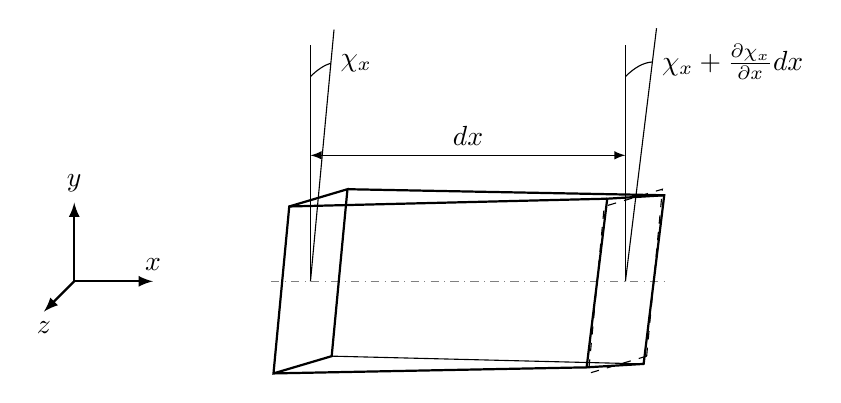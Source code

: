 ﻿\begin{tikzpicture}[>=latex,scale=2,thick]
\draw[help lines, dashdotted] (-0.25,0,0) -- (2.25,0,0);
\draw[thin] (0,-0.61,-0.35) -- (2,-0.64,-0.3);
\draw (0,-0.61,-0.35) -- (0,-0.35,0.61) -- (0,0.61,0.35) -- (0,0.35,-0.61)-- cycle;
\draw[thin,dashed] (2,-0.61,-0.35) -- (2,-0.35,0.61) -- (2,0.61,0.35) -- (2,0.35,-0.61)-- cycle;
\draw (2,-0.64,-0.30) -- (2,-0.30,0.64) -- (2,0.64,0.3) -- (2,0.3,-0.64)-- cycle;
\draw (0,-0.35,0.61) -- (2,-0.3,0.64);
\draw (0,0.61,0.35) -- (2,0.64,0.3);
\draw (0,0.35,-0.61) -- (2,0.3,-0.64);
\begin{scope}[thin,rotate around y = -90]
\draw[] (0,0,0) -- (xyz polar cs:angle=90,radius=1.5);
\draw[] (0,0,0) -- (xyz polar cs:angle=105,radius=1.5);
\draw[] (xyz polar cs:angle=90,radius=1.3) arc (90:105:1.3) node [right]{$\chi_x$};

\draw[xshift=2cm] (0,0,0) -- (xyz polar cs:angle=90,radius=1.5);
\draw[xshift=2cm] (0,0,0) -- (xyz polar cs:angle=110,radius=1.5);
\draw[xshift=2cm] (xyz polar cs:angle=90,radius=1.3) arc (90:110:1.3) node [right]{$\chi_x+\frac{\partial\chi_x}{\partial x} dx$};
\end{scope}
\begin{scope}[->,scale=0.5,xshift=-1cm]
\draw (-2,0,0) -- +(1,0,0) node[above] {$x$};
\draw (-2,0,0) -- +(0,1,0) node[above] {$y$};
\draw (-2,0,0) -- +(0,0,1) node[below] {$z$};
\end{scope}
\draw[thin,<->] (0,0.8,0) -- +(2,0,0) node [midway, above]{$dx$};
\end{tikzpicture}